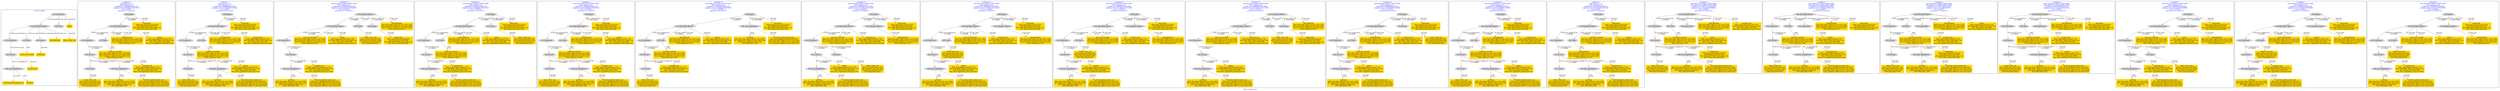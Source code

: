 digraph n0 {
fontcolor="blue"
remincross="true"
label="s08-s-17-edited.xml"
subgraph cluster_0 {
label="1-correct model"
n2[style="filled",color="white",fillcolor="lightgray",label="E12_Production1"];
n3[style="filled",color="white",fillcolor="lightgray",label="E21_Person1"];
n4[style="filled",color="white",fillcolor="lightgray",label="E82_Actor_Appellation1"];
n5[shape="plaintext",style="filled",fillcolor="gold",label="AUTHOR_URI"];
n6[style="filled",color="white",fillcolor="lightgray",label="E22_Man-Made_Object1"];
n7[style="filled",color="white",fillcolor="lightgray",label="E35_Title1"];
n8[style="filled",color="white",fillcolor="lightgray",label="E38_Image1"];
n9[shape="plaintext",style="filled",fillcolor="gold",label="DESCRIPTION"];
n10[style="filled",color="white",fillcolor="lightgray",label="E31_Document1"];
n11[style="filled",color="white",fillcolor="lightgray",label="E55_Type1"];
n12[shape="plaintext",style="filled",fillcolor="gold",label="VIDEO"];
n13[shape="plaintext",style="filled",fillcolor="gold",label="TITLE NO AUTHOR"];
n14[shape="plaintext",style="filled",fillcolor="gold",label="IMAGESRC"];
n15[shape="plaintext",style="filled",fillcolor="gold",label="VIDEO_TYPE_URI"];
n16[shape="plaintext",style="filled",fillcolor="gold",label="AUTHOR_APPELLATION_URI"];
n17[shape="plaintext",style="filled",fillcolor="gold",label="AUTHOR"];
}
subgraph cluster_1 {
label="candidate 0\nlink coherence:1.0\nnode coherence:1.0\nconfidence:0.3092967390621165\nmapping score:0.47809891302070556\ncost:13.99951\n-precision:0.71-recall:0.67"
n19[style="filled",color="white",fillcolor="lightgray",label="E12_Production1"];
n20[style="filled",color="white",fillcolor="lightgray",label="E21_Person1"];
n21[style="filled",color="white",fillcolor="lightgray",label="E74_Group1"];
n22[style="filled",color="white",fillcolor="lightgray",label="E82_Actor_Appellation1"];
n23[style="filled",color="white",fillcolor="lightgray",label="E22_Man-Made_Object1"];
n24[style="filled",color="white",fillcolor="lightgray",label="E35_Title1"];
n25[style="filled",color="white",fillcolor="lightgray",label="E38_Image1"];
n26[shape="plaintext",style="filled",fillcolor="gold",label="AUTHOR_URI\n[E40_Legal_Body,classLink,0.716]\n[E22_Man-Made_Object,classLink,0.142]\n[E21_Person,classLink,0.078]\n[E82_Actor_Appellation,classLink,0.064]"];
n27[shape="plaintext",style="filled",fillcolor="gold",label="TITLE NO AUTHOR\n[E22_Man-Made_Object,P3_has_note,0.302]\n[E73_Information_Object,P3_has_note,0.278]\n[E33_Linguistic_Object,P3_has_note,0.234]\n[E35_Title,label,0.186]"];
n28[shape="plaintext",style="filled",fillcolor="gold",label="VIDEO_TYPE_URI\n[E74_Group,classLink,0.363]\n[E57_Material,classLink,0.329]\n[E55_Type,classLink,0.305]\n[E55_Type,label,0.003]"];
n29[shape="plaintext",style="filled",fillcolor="gold",label="DESCRIPTION\n[E22_Man-Made_Object,P3_has_note,0.316]\n[E73_Information_Object,P3_has_note,0.295]\n[E33_Linguistic_Object,P3_has_note,0.261]\n[E35_Title,label,0.127]"];
n30[shape="plaintext",style="filled",fillcolor="gold",label="VIDEO\n[E40_Legal_Body,classLink,0.735]\n[E22_Man-Made_Object,classLink,0.138]\n[E21_Person,classLink,0.069]\n[E82_Actor_Appellation,classLink,0.057]"];
n31[shape="plaintext",style="filled",fillcolor="gold",label="IMAGESRC\n[E40_Legal_Body,classLink,0.63]\n[E38_Image,classLink,0.198]\n[E22_Man-Made_Object,classLink,0.112]\n[E21_Person,classLink,0.059]"];
n32[shape="plaintext",style="filled",fillcolor="gold",label="AUTHOR\n[E22_Man-Made_Object,P3_has_note,0.297]\n[E73_Information_Object,P3_has_note,0.258]\n[E82_Actor_Appellation,label,0.25]\n[E35_Title,label,0.195]"];
n33[shape="plaintext",style="filled",fillcolor="gold",label="AUTHOR_APPELLATION_URI\n[E82_Actor_Appellation,classLink,0.945]\n[E22_Man-Made_Object,P3_has_note,0.022]\n[E73_Information_Object,P3_has_note,0.019]\n[E33_Linguistic_Object,P3_has_note,0.015]"];
}
subgraph cluster_2 {
label="candidate 1\nlink coherence:1.0\nnode coherence:1.0\nconfidence:0.3086989384195104\nmapping score:0.4778996461398368\ncost:13.99951\n-precision:0.64-recall:0.6"
n35[style="filled",color="white",fillcolor="lightgray",label="E12_Production1"];
n36[style="filled",color="white",fillcolor="lightgray",label="E21_Person1"];
n37[style="filled",color="white",fillcolor="lightgray",label="E74_Group1"];
n38[style="filled",color="white",fillcolor="lightgray",label="E82_Actor_Appellation1"];
n39[style="filled",color="white",fillcolor="lightgray",label="E22_Man-Made_Object1"];
n40[style="filled",color="white",fillcolor="lightgray",label="E35_Title1"];
n41[style="filled",color="white",fillcolor="lightgray",label="E38_Image1"];
n42[shape="plaintext",style="filled",fillcolor="gold",label="VIDEO\n[E40_Legal_Body,classLink,0.735]\n[E22_Man-Made_Object,classLink,0.138]\n[E21_Person,classLink,0.069]\n[E82_Actor_Appellation,classLink,0.057]"];
n43[shape="plaintext",style="filled",fillcolor="gold",label="TITLE NO AUTHOR\n[E22_Man-Made_Object,P3_has_note,0.302]\n[E73_Information_Object,P3_has_note,0.278]\n[E33_Linguistic_Object,P3_has_note,0.234]\n[E35_Title,label,0.186]"];
n44[shape="plaintext",style="filled",fillcolor="gold",label="VIDEO_TYPE_URI\n[E74_Group,classLink,0.363]\n[E57_Material,classLink,0.329]\n[E55_Type,classLink,0.305]\n[E55_Type,label,0.003]"];
n45[shape="plaintext",style="filled",fillcolor="gold",label="DESCRIPTION\n[E22_Man-Made_Object,P3_has_note,0.316]\n[E73_Information_Object,P3_has_note,0.295]\n[E33_Linguistic_Object,P3_has_note,0.261]\n[E35_Title,label,0.127]"];
n46[shape="plaintext",style="filled",fillcolor="gold",label="AUTHOR_URI\n[E40_Legal_Body,classLink,0.716]\n[E22_Man-Made_Object,classLink,0.142]\n[E21_Person,classLink,0.078]\n[E82_Actor_Appellation,classLink,0.064]"];
n47[shape="plaintext",style="filled",fillcolor="gold",label="IMAGESRC\n[E40_Legal_Body,classLink,0.63]\n[E38_Image,classLink,0.198]\n[E22_Man-Made_Object,classLink,0.112]\n[E21_Person,classLink,0.059]"];
n48[shape="plaintext",style="filled",fillcolor="gold",label="AUTHOR\n[E22_Man-Made_Object,P3_has_note,0.297]\n[E73_Information_Object,P3_has_note,0.258]\n[E82_Actor_Appellation,label,0.25]\n[E35_Title,label,0.195]"];
n49[shape="plaintext",style="filled",fillcolor="gold",label="AUTHOR_APPELLATION_URI\n[E82_Actor_Appellation,classLink,0.945]\n[E22_Man-Made_Object,P3_has_note,0.022]\n[E73_Information_Object,P3_has_note,0.019]\n[E33_Linguistic_Object,P3_has_note,0.015]"];
}
subgraph cluster_3 {
label="candidate 10\nlink coherence:0.9285714285714286\nnode coherence:1.0\nconfidence:0.3095843385257948\nmapping score:0.4781947795085983\ncost:113.009702\n-precision:0.57-recall:0.53"
n51[style="filled",color="white",fillcolor="lightgray",label="E12_Production1"];
n52[style="filled",color="white",fillcolor="lightgray",label="E21_Person1"];
n53[style="filled",color="white",fillcolor="lightgray",label="E82_Actor_Appellation1"];
n54[style="filled",color="white",fillcolor="lightgray",label="E22_Man-Made_Object1"];
n55[style="filled",color="white",fillcolor="lightgray",label="E33_Linguistic_Object2"];
n56[style="filled",color="white",fillcolor="lightgray",label="E55_Type4"];
n57[style="filled",color="white",fillcolor="lightgray",label="E38_Image1"];
n58[shape="plaintext",style="filled",fillcolor="gold",label="AUTHOR_URI\n[E40_Legal_Body,classLink,0.716]\n[E22_Man-Made_Object,classLink,0.142]\n[E21_Person,classLink,0.078]\n[E82_Actor_Appellation,classLink,0.064]"];
n59[shape="plaintext",style="filled",fillcolor="gold",label="VIDEO_TYPE_URI\n[E74_Group,classLink,0.363]\n[E57_Material,classLink,0.329]\n[E55_Type,classLink,0.305]\n[E55_Type,label,0.003]"];
n60[shape="plaintext",style="filled",fillcolor="gold",label="DESCRIPTION\n[E22_Man-Made_Object,P3_has_note,0.316]\n[E73_Information_Object,P3_has_note,0.295]\n[E33_Linguistic_Object,P3_has_note,0.261]\n[E35_Title,label,0.127]"];
n61[shape="plaintext",style="filled",fillcolor="gold",label="TITLE NO AUTHOR\n[E22_Man-Made_Object,P3_has_note,0.302]\n[E73_Information_Object,P3_has_note,0.278]\n[E33_Linguistic_Object,P3_has_note,0.234]\n[E35_Title,label,0.186]"];
n62[shape="plaintext",style="filled",fillcolor="gold",label="VIDEO\n[E40_Legal_Body,classLink,0.735]\n[E22_Man-Made_Object,classLink,0.138]\n[E21_Person,classLink,0.069]\n[E82_Actor_Appellation,classLink,0.057]"];
n63[shape="plaintext",style="filled",fillcolor="gold",label="IMAGESRC\n[E40_Legal_Body,classLink,0.63]\n[E38_Image,classLink,0.198]\n[E22_Man-Made_Object,classLink,0.112]\n[E21_Person,classLink,0.059]"];
n64[shape="plaintext",style="filled",fillcolor="gold",label="AUTHOR\n[E22_Man-Made_Object,P3_has_note,0.297]\n[E73_Information_Object,P3_has_note,0.258]\n[E82_Actor_Appellation,label,0.25]\n[E35_Title,label,0.195]"];
n65[shape="plaintext",style="filled",fillcolor="gold",label="AUTHOR_APPELLATION_URI\n[E82_Actor_Appellation,classLink,0.945]\n[E22_Man-Made_Object,P3_has_note,0.022]\n[E73_Information_Object,P3_has_note,0.019]\n[E33_Linguistic_Object,P3_has_note,0.015]"];
}
subgraph cluster_4 {
label="candidate 11\nlink coherence:0.9285714285714286\nnode coherence:1.0\nconfidence:0.3092967390621165\nmapping score:0.47809891302070556\ncost:113.009572\n-precision:0.71-recall:0.67"
n67[style="filled",color="white",fillcolor="lightgray",label="E12_Production1"];
n68[style="filled",color="white",fillcolor="lightgray",label="E21_Person1"];
n69[style="filled",color="white",fillcolor="lightgray",label="E82_Actor_Appellation1"];
n70[style="filled",color="white",fillcolor="lightgray",label="E22_Man-Made_Object1"];
n71[style="filled",color="white",fillcolor="lightgray",label="E35_Title1"];
n72[style="filled",color="white",fillcolor="lightgray",label="E38_Image1"];
n73[style="filled",color="white",fillcolor="lightgray",label="E74_Group1"];
n74[shape="plaintext",style="filled",fillcolor="gold",label="AUTHOR_URI\n[E40_Legal_Body,classLink,0.716]\n[E22_Man-Made_Object,classLink,0.142]\n[E21_Person,classLink,0.078]\n[E82_Actor_Appellation,classLink,0.064]"];
n75[shape="plaintext",style="filled",fillcolor="gold",label="TITLE NO AUTHOR\n[E22_Man-Made_Object,P3_has_note,0.302]\n[E73_Information_Object,P3_has_note,0.278]\n[E33_Linguistic_Object,P3_has_note,0.234]\n[E35_Title,label,0.186]"];
n76[shape="plaintext",style="filled",fillcolor="gold",label="VIDEO_TYPE_URI\n[E74_Group,classLink,0.363]\n[E57_Material,classLink,0.329]\n[E55_Type,classLink,0.305]\n[E55_Type,label,0.003]"];
n77[shape="plaintext",style="filled",fillcolor="gold",label="DESCRIPTION\n[E22_Man-Made_Object,P3_has_note,0.316]\n[E73_Information_Object,P3_has_note,0.295]\n[E33_Linguistic_Object,P3_has_note,0.261]\n[E35_Title,label,0.127]"];
n78[shape="plaintext",style="filled",fillcolor="gold",label="VIDEO\n[E40_Legal_Body,classLink,0.735]\n[E22_Man-Made_Object,classLink,0.138]\n[E21_Person,classLink,0.069]\n[E82_Actor_Appellation,classLink,0.057]"];
n79[shape="plaintext",style="filled",fillcolor="gold",label="IMAGESRC\n[E40_Legal_Body,classLink,0.63]\n[E38_Image,classLink,0.198]\n[E22_Man-Made_Object,classLink,0.112]\n[E21_Person,classLink,0.059]"];
n80[shape="plaintext",style="filled",fillcolor="gold",label="AUTHOR\n[E22_Man-Made_Object,P3_has_note,0.297]\n[E73_Information_Object,P3_has_note,0.258]\n[E82_Actor_Appellation,label,0.25]\n[E35_Title,label,0.195]"];
n81[shape="plaintext",style="filled",fillcolor="gold",label="AUTHOR_APPELLATION_URI\n[E82_Actor_Appellation,classLink,0.945]\n[E22_Man-Made_Object,P3_has_note,0.022]\n[E73_Information_Object,P3_has_note,0.019]\n[E33_Linguistic_Object,P3_has_note,0.015]"];
}
subgraph cluster_5 {
label="candidate 12\nlink coherence:0.9285714285714286\nnode coherence:1.0\nconfidence:0.3092967390621165\nmapping score:0.47809891302070556\ncost:113.009582\n-precision:0.71-recall:0.67"
n83[style="filled",color="white",fillcolor="lightgray",label="E12_Production1"];
n84[style="filled",color="white",fillcolor="lightgray",label="E21_Person1"];
n85[style="filled",color="white",fillcolor="lightgray",label="E74_Group1"];
n86[style="filled",color="white",fillcolor="lightgray",label="E82_Actor_Appellation1"];
n87[style="filled",color="white",fillcolor="lightgray",label="E22_Man-Made_Object1"];
n88[style="filled",color="white",fillcolor="lightgray",label="E35_Title1"];
n89[style="filled",color="white",fillcolor="lightgray",label="E38_Image1"];
n90[shape="plaintext",style="filled",fillcolor="gold",label="AUTHOR_URI\n[E40_Legal_Body,classLink,0.716]\n[E22_Man-Made_Object,classLink,0.142]\n[E21_Person,classLink,0.078]\n[E82_Actor_Appellation,classLink,0.064]"];
n91[shape="plaintext",style="filled",fillcolor="gold",label="TITLE NO AUTHOR\n[E22_Man-Made_Object,P3_has_note,0.302]\n[E73_Information_Object,P3_has_note,0.278]\n[E33_Linguistic_Object,P3_has_note,0.234]\n[E35_Title,label,0.186]"];
n92[shape="plaintext",style="filled",fillcolor="gold",label="VIDEO_TYPE_URI\n[E74_Group,classLink,0.363]\n[E57_Material,classLink,0.329]\n[E55_Type,classLink,0.305]\n[E55_Type,label,0.003]"];
n93[shape="plaintext",style="filled",fillcolor="gold",label="DESCRIPTION\n[E22_Man-Made_Object,P3_has_note,0.316]\n[E73_Information_Object,P3_has_note,0.295]\n[E33_Linguistic_Object,P3_has_note,0.261]\n[E35_Title,label,0.127]"];
n94[shape="plaintext",style="filled",fillcolor="gold",label="VIDEO\n[E40_Legal_Body,classLink,0.735]\n[E22_Man-Made_Object,classLink,0.138]\n[E21_Person,classLink,0.069]\n[E82_Actor_Appellation,classLink,0.057]"];
n95[shape="plaintext",style="filled",fillcolor="gold",label="IMAGESRC\n[E40_Legal_Body,classLink,0.63]\n[E38_Image,classLink,0.198]\n[E22_Man-Made_Object,classLink,0.112]\n[E21_Person,classLink,0.059]"];
n96[shape="plaintext",style="filled",fillcolor="gold",label="AUTHOR\n[E22_Man-Made_Object,P3_has_note,0.297]\n[E73_Information_Object,P3_has_note,0.258]\n[E82_Actor_Appellation,label,0.25]\n[E35_Title,label,0.195]"];
n97[shape="plaintext",style="filled",fillcolor="gold",label="AUTHOR_APPELLATION_URI\n[E82_Actor_Appellation,classLink,0.945]\n[E22_Man-Made_Object,P3_has_note,0.022]\n[E73_Information_Object,P3_has_note,0.019]\n[E33_Linguistic_Object,P3_has_note,0.015]"];
}
subgraph cluster_6 {
label="candidate 13\nlink coherence:0.9285714285714286\nnode coherence:1.0\nconfidence:0.3092967390621165\nmapping score:0.47809891302070556\ncost:113.009602\n-precision:0.64-recall:0.6"
n99[style="filled",color="white",fillcolor="lightgray",label="E12_Production1"];
n100[style="filled",color="white",fillcolor="lightgray",label="E21_Person1"];
n101[style="filled",color="white",fillcolor="lightgray",label="E74_Group1"];
n102[style="filled",color="white",fillcolor="lightgray",label="E22_Man-Made_Object1"];
n103[style="filled",color="white",fillcolor="lightgray",label="E35_Title1"];
n104[style="filled",color="white",fillcolor="lightgray",label="E38_Image1"];
n105[style="filled",color="white",fillcolor="lightgray",label="E82_Actor_Appellation1"];
n106[shape="plaintext",style="filled",fillcolor="gold",label="AUTHOR_URI\n[E40_Legal_Body,classLink,0.716]\n[E22_Man-Made_Object,classLink,0.142]\n[E21_Person,classLink,0.078]\n[E82_Actor_Appellation,classLink,0.064]"];
n107[shape="plaintext",style="filled",fillcolor="gold",label="TITLE NO AUTHOR\n[E22_Man-Made_Object,P3_has_note,0.302]\n[E73_Information_Object,P3_has_note,0.278]\n[E33_Linguistic_Object,P3_has_note,0.234]\n[E35_Title,label,0.186]"];
n108[shape="plaintext",style="filled",fillcolor="gold",label="VIDEO_TYPE_URI\n[E74_Group,classLink,0.363]\n[E57_Material,classLink,0.329]\n[E55_Type,classLink,0.305]\n[E55_Type,label,0.003]"];
n109[shape="plaintext",style="filled",fillcolor="gold",label="DESCRIPTION\n[E22_Man-Made_Object,P3_has_note,0.316]\n[E73_Information_Object,P3_has_note,0.295]\n[E33_Linguistic_Object,P3_has_note,0.261]\n[E35_Title,label,0.127]"];
n110[shape="plaintext",style="filled",fillcolor="gold",label="VIDEO\n[E40_Legal_Body,classLink,0.735]\n[E22_Man-Made_Object,classLink,0.138]\n[E21_Person,classLink,0.069]\n[E82_Actor_Appellation,classLink,0.057]"];
n111[shape="plaintext",style="filled",fillcolor="gold",label="IMAGESRC\n[E40_Legal_Body,classLink,0.63]\n[E38_Image,classLink,0.198]\n[E22_Man-Made_Object,classLink,0.112]\n[E21_Person,classLink,0.059]"];
n112[shape="plaintext",style="filled",fillcolor="gold",label="AUTHOR\n[E22_Man-Made_Object,P3_has_note,0.297]\n[E73_Information_Object,P3_has_note,0.258]\n[E82_Actor_Appellation,label,0.25]\n[E35_Title,label,0.195]"];
n113[shape="plaintext",style="filled",fillcolor="gold",label="AUTHOR_APPELLATION_URI\n[E82_Actor_Appellation,classLink,0.945]\n[E22_Man-Made_Object,P3_has_note,0.022]\n[E73_Information_Object,P3_has_note,0.019]\n[E33_Linguistic_Object,P3_has_note,0.015]"];
}
subgraph cluster_7 {
label="candidate 14\nlink coherence:0.9285714285714286\nnode coherence:1.0\nconfidence:0.30898653788318864\nmapping score:0.47799551262772955\ncost:113.009582\n-precision:0.5-recall:0.47"
n115[style="filled",color="white",fillcolor="lightgray",label="E12_Production1"];
n116[style="filled",color="white",fillcolor="lightgray",label="E21_Person1"];
n117[style="filled",color="white",fillcolor="lightgray",label="E55_Type1"];
n118[style="filled",color="white",fillcolor="lightgray",label="E82_Actor_Appellation1"];
n119[style="filled",color="white",fillcolor="lightgray",label="E22_Man-Made_Object1"];
n120[style="filled",color="white",fillcolor="lightgray",label="E38_Image1"];
n121[style="filled",color="white",fillcolor="lightgray",label="E33_Linguistic_Object2"];
n122[shape="plaintext",style="filled",fillcolor="gold",label="VIDEO\n[E40_Legal_Body,classLink,0.735]\n[E22_Man-Made_Object,classLink,0.138]\n[E21_Person,classLink,0.069]\n[E82_Actor_Appellation,classLink,0.057]"];
n123[shape="plaintext",style="filled",fillcolor="gold",label="VIDEO_TYPE_URI\n[E74_Group,classLink,0.363]\n[E57_Material,classLink,0.329]\n[E55_Type,classLink,0.305]\n[E55_Type,label,0.003]"];
n124[shape="plaintext",style="filled",fillcolor="gold",label="DESCRIPTION\n[E22_Man-Made_Object,P3_has_note,0.316]\n[E73_Information_Object,P3_has_note,0.295]\n[E33_Linguistic_Object,P3_has_note,0.261]\n[E35_Title,label,0.127]"];
n125[shape="plaintext",style="filled",fillcolor="gold",label="TITLE NO AUTHOR\n[E22_Man-Made_Object,P3_has_note,0.302]\n[E73_Information_Object,P3_has_note,0.278]\n[E33_Linguistic_Object,P3_has_note,0.234]\n[E35_Title,label,0.186]"];
n126[shape="plaintext",style="filled",fillcolor="gold",label="AUTHOR_URI\n[E40_Legal_Body,classLink,0.716]\n[E22_Man-Made_Object,classLink,0.142]\n[E21_Person,classLink,0.078]\n[E82_Actor_Appellation,classLink,0.064]"];
n127[shape="plaintext",style="filled",fillcolor="gold",label="IMAGESRC\n[E40_Legal_Body,classLink,0.63]\n[E38_Image,classLink,0.198]\n[E22_Man-Made_Object,classLink,0.112]\n[E21_Person,classLink,0.059]"];
n128[shape="plaintext",style="filled",fillcolor="gold",label="AUTHOR\n[E22_Man-Made_Object,P3_has_note,0.297]\n[E73_Information_Object,P3_has_note,0.258]\n[E82_Actor_Appellation,label,0.25]\n[E35_Title,label,0.195]"];
n129[shape="plaintext",style="filled",fillcolor="gold",label="AUTHOR_APPELLATION_URI\n[E82_Actor_Appellation,classLink,0.945]\n[E22_Man-Made_Object,P3_has_note,0.022]\n[E73_Information_Object,P3_has_note,0.019]\n[E33_Linguistic_Object,P3_has_note,0.015]"];
}
subgraph cluster_8 {
label="candidate 15\nlink coherence:0.9285714285714286\nnode coherence:1.0\nconfidence:0.30898653788318864\nmapping score:0.47799551262772955\ncost:113.009622\n-precision:0.5-recall:0.47"
n131[style="filled",color="white",fillcolor="lightgray",label="E12_Production1"];
n132[style="filled",color="white",fillcolor="lightgray",label="E21_Person1"];
n133[style="filled",color="white",fillcolor="lightgray",label="E82_Actor_Appellation1"];
n134[style="filled",color="white",fillcolor="lightgray",label="E22_Man-Made_Object1"];
n135[style="filled",color="white",fillcolor="lightgray",label="E55_Type2"];
n136[style="filled",color="white",fillcolor="lightgray",label="E38_Image1"];
n137[style="filled",color="white",fillcolor="lightgray",label="E33_Linguistic_Object2"];
n138[shape="plaintext",style="filled",fillcolor="gold",label="VIDEO\n[E40_Legal_Body,classLink,0.735]\n[E22_Man-Made_Object,classLink,0.138]\n[E21_Person,classLink,0.069]\n[E82_Actor_Appellation,classLink,0.057]"];
n139[shape="plaintext",style="filled",fillcolor="gold",label="VIDEO_TYPE_URI\n[E74_Group,classLink,0.363]\n[E57_Material,classLink,0.329]\n[E55_Type,classLink,0.305]\n[E55_Type,label,0.003]"];
n140[shape="plaintext",style="filled",fillcolor="gold",label="DESCRIPTION\n[E22_Man-Made_Object,P3_has_note,0.316]\n[E73_Information_Object,P3_has_note,0.295]\n[E33_Linguistic_Object,P3_has_note,0.261]\n[E35_Title,label,0.127]"];
n141[shape="plaintext",style="filled",fillcolor="gold",label="TITLE NO AUTHOR\n[E22_Man-Made_Object,P3_has_note,0.302]\n[E73_Information_Object,P3_has_note,0.278]\n[E33_Linguistic_Object,P3_has_note,0.234]\n[E35_Title,label,0.186]"];
n142[shape="plaintext",style="filled",fillcolor="gold",label="AUTHOR_URI\n[E40_Legal_Body,classLink,0.716]\n[E22_Man-Made_Object,classLink,0.142]\n[E21_Person,classLink,0.078]\n[E82_Actor_Appellation,classLink,0.064]"];
n143[shape="plaintext",style="filled",fillcolor="gold",label="IMAGESRC\n[E40_Legal_Body,classLink,0.63]\n[E38_Image,classLink,0.198]\n[E22_Man-Made_Object,classLink,0.112]\n[E21_Person,classLink,0.059]"];
n144[shape="plaintext",style="filled",fillcolor="gold",label="AUTHOR\n[E22_Man-Made_Object,P3_has_note,0.297]\n[E73_Information_Object,P3_has_note,0.258]\n[E82_Actor_Appellation,label,0.25]\n[E35_Title,label,0.195]"];
n145[shape="plaintext",style="filled",fillcolor="gold",label="AUTHOR_APPELLATION_URI\n[E82_Actor_Appellation,classLink,0.945]\n[E22_Man-Made_Object,P3_has_note,0.022]\n[E73_Information_Object,P3_has_note,0.019]\n[E33_Linguistic_Object,P3_has_note,0.015]"];
}
subgraph cluster_9 {
label="candidate 16\nlink coherence:0.9285714285714286\nnode coherence:1.0\nconfidence:0.30898653788318864\nmapping score:0.47799551262772955\ncost:113.009652\n-precision:0.5-recall:0.47"
n147[style="filled",color="white",fillcolor="lightgray",label="E12_Production1"];
n148[style="filled",color="white",fillcolor="lightgray",label="E21_Person1"];
n149[style="filled",color="white",fillcolor="lightgray",label="E82_Actor_Appellation1"];
n150[style="filled",color="white",fillcolor="lightgray",label="E22_Man-Made_Object1"];
n151[style="filled",color="white",fillcolor="lightgray",label="E55_Type3"];
n152[style="filled",color="white",fillcolor="lightgray",label="E38_Image1"];
n153[style="filled",color="white",fillcolor="lightgray",label="E33_Linguistic_Object2"];
n154[shape="plaintext",style="filled",fillcolor="gold",label="VIDEO\n[E40_Legal_Body,classLink,0.735]\n[E22_Man-Made_Object,classLink,0.138]\n[E21_Person,classLink,0.069]\n[E82_Actor_Appellation,classLink,0.057]"];
n155[shape="plaintext",style="filled",fillcolor="gold",label="VIDEO_TYPE_URI\n[E74_Group,classLink,0.363]\n[E57_Material,classLink,0.329]\n[E55_Type,classLink,0.305]\n[E55_Type,label,0.003]"];
n156[shape="plaintext",style="filled",fillcolor="gold",label="DESCRIPTION\n[E22_Man-Made_Object,P3_has_note,0.316]\n[E73_Information_Object,P3_has_note,0.295]\n[E33_Linguistic_Object,P3_has_note,0.261]\n[E35_Title,label,0.127]"];
n157[shape="plaintext",style="filled",fillcolor="gold",label="TITLE NO AUTHOR\n[E22_Man-Made_Object,P3_has_note,0.302]\n[E73_Information_Object,P3_has_note,0.278]\n[E33_Linguistic_Object,P3_has_note,0.234]\n[E35_Title,label,0.186]"];
n158[shape="plaintext",style="filled",fillcolor="gold",label="AUTHOR_URI\n[E40_Legal_Body,classLink,0.716]\n[E22_Man-Made_Object,classLink,0.142]\n[E21_Person,classLink,0.078]\n[E82_Actor_Appellation,classLink,0.064]"];
n159[shape="plaintext",style="filled",fillcolor="gold",label="IMAGESRC\n[E40_Legal_Body,classLink,0.63]\n[E38_Image,classLink,0.198]\n[E22_Man-Made_Object,classLink,0.112]\n[E21_Person,classLink,0.059]"];
n160[shape="plaintext",style="filled",fillcolor="gold",label="AUTHOR\n[E22_Man-Made_Object,P3_has_note,0.297]\n[E73_Information_Object,P3_has_note,0.258]\n[E82_Actor_Appellation,label,0.25]\n[E35_Title,label,0.195]"];
n161[shape="plaintext",style="filled",fillcolor="gold",label="AUTHOR_APPELLATION_URI\n[E82_Actor_Appellation,classLink,0.945]\n[E22_Man-Made_Object,P3_has_note,0.022]\n[E73_Information_Object,P3_has_note,0.019]\n[E33_Linguistic_Object,P3_has_note,0.015]"];
}
subgraph cluster_10 {
label="candidate 17\nlink coherence:0.9285714285714286\nnode coherence:1.0\nconfidence:0.30898653788318864\nmapping score:0.47799551262772955\ncost:113.009702\n-precision:0.5-recall:0.47"
n163[style="filled",color="white",fillcolor="lightgray",label="E12_Production1"];
n164[style="filled",color="white",fillcolor="lightgray",label="E21_Person1"];
n165[style="filled",color="white",fillcolor="lightgray",label="E82_Actor_Appellation1"];
n166[style="filled",color="white",fillcolor="lightgray",label="E22_Man-Made_Object1"];
n167[style="filled",color="white",fillcolor="lightgray",label="E33_Linguistic_Object2"];
n168[style="filled",color="white",fillcolor="lightgray",label="E55_Type4"];
n169[style="filled",color="white",fillcolor="lightgray",label="E38_Image1"];
n170[shape="plaintext",style="filled",fillcolor="gold",label="VIDEO\n[E40_Legal_Body,classLink,0.735]\n[E22_Man-Made_Object,classLink,0.138]\n[E21_Person,classLink,0.069]\n[E82_Actor_Appellation,classLink,0.057]"];
n171[shape="plaintext",style="filled",fillcolor="gold",label="VIDEO_TYPE_URI\n[E74_Group,classLink,0.363]\n[E57_Material,classLink,0.329]\n[E55_Type,classLink,0.305]\n[E55_Type,label,0.003]"];
n172[shape="plaintext",style="filled",fillcolor="gold",label="DESCRIPTION\n[E22_Man-Made_Object,P3_has_note,0.316]\n[E73_Information_Object,P3_has_note,0.295]\n[E33_Linguistic_Object,P3_has_note,0.261]\n[E35_Title,label,0.127]"];
n173[shape="plaintext",style="filled",fillcolor="gold",label="TITLE NO AUTHOR\n[E22_Man-Made_Object,P3_has_note,0.302]\n[E73_Information_Object,P3_has_note,0.278]\n[E33_Linguistic_Object,P3_has_note,0.234]\n[E35_Title,label,0.186]"];
n174[shape="plaintext",style="filled",fillcolor="gold",label="AUTHOR_URI\n[E40_Legal_Body,classLink,0.716]\n[E22_Man-Made_Object,classLink,0.142]\n[E21_Person,classLink,0.078]\n[E82_Actor_Appellation,classLink,0.064]"];
n175[shape="plaintext",style="filled",fillcolor="gold",label="IMAGESRC\n[E40_Legal_Body,classLink,0.63]\n[E38_Image,classLink,0.198]\n[E22_Man-Made_Object,classLink,0.112]\n[E21_Person,classLink,0.059]"];
n176[shape="plaintext",style="filled",fillcolor="gold",label="AUTHOR\n[E22_Man-Made_Object,P3_has_note,0.297]\n[E73_Information_Object,P3_has_note,0.258]\n[E82_Actor_Appellation,label,0.25]\n[E35_Title,label,0.195]"];
n177[shape="plaintext",style="filled",fillcolor="gold",label="AUTHOR_APPELLATION_URI\n[E82_Actor_Appellation,classLink,0.945]\n[E22_Man-Made_Object,P3_has_note,0.022]\n[E73_Information_Object,P3_has_note,0.019]\n[E33_Linguistic_Object,P3_has_note,0.015]"];
}
subgraph cluster_11 {
label="candidate 18\nlink coherence:0.9285714285714286\nnode coherence:1.0\nconfidence:0.3086989384195104\nmapping score:0.4778996461398368\ncost:113.009572\n-precision:0.64-recall:0.6"
n179[style="filled",color="white",fillcolor="lightgray",label="E12_Production1"];
n180[style="filled",color="white",fillcolor="lightgray",label="E21_Person1"];
n181[style="filled",color="white",fillcolor="lightgray",label="E82_Actor_Appellation1"];
n182[style="filled",color="white",fillcolor="lightgray",label="E22_Man-Made_Object1"];
n183[style="filled",color="white",fillcolor="lightgray",label="E35_Title1"];
n184[style="filled",color="white",fillcolor="lightgray",label="E38_Image1"];
n185[style="filled",color="white",fillcolor="lightgray",label="E74_Group1"];
n186[shape="plaintext",style="filled",fillcolor="gold",label="VIDEO\n[E40_Legal_Body,classLink,0.735]\n[E22_Man-Made_Object,classLink,0.138]\n[E21_Person,classLink,0.069]\n[E82_Actor_Appellation,classLink,0.057]"];
n187[shape="plaintext",style="filled",fillcolor="gold",label="TITLE NO AUTHOR\n[E22_Man-Made_Object,P3_has_note,0.302]\n[E73_Information_Object,P3_has_note,0.278]\n[E33_Linguistic_Object,P3_has_note,0.234]\n[E35_Title,label,0.186]"];
n188[shape="plaintext",style="filled",fillcolor="gold",label="VIDEO_TYPE_URI\n[E74_Group,classLink,0.363]\n[E57_Material,classLink,0.329]\n[E55_Type,classLink,0.305]\n[E55_Type,label,0.003]"];
n189[shape="plaintext",style="filled",fillcolor="gold",label="DESCRIPTION\n[E22_Man-Made_Object,P3_has_note,0.316]\n[E73_Information_Object,P3_has_note,0.295]\n[E33_Linguistic_Object,P3_has_note,0.261]\n[E35_Title,label,0.127]"];
n190[shape="plaintext",style="filled",fillcolor="gold",label="AUTHOR_URI\n[E40_Legal_Body,classLink,0.716]\n[E22_Man-Made_Object,classLink,0.142]\n[E21_Person,classLink,0.078]\n[E82_Actor_Appellation,classLink,0.064]"];
n191[shape="plaintext",style="filled",fillcolor="gold",label="IMAGESRC\n[E40_Legal_Body,classLink,0.63]\n[E38_Image,classLink,0.198]\n[E22_Man-Made_Object,classLink,0.112]\n[E21_Person,classLink,0.059]"];
n192[shape="plaintext",style="filled",fillcolor="gold",label="AUTHOR\n[E22_Man-Made_Object,P3_has_note,0.297]\n[E73_Information_Object,P3_has_note,0.258]\n[E82_Actor_Appellation,label,0.25]\n[E35_Title,label,0.195]"];
n193[shape="plaintext",style="filled",fillcolor="gold",label="AUTHOR_APPELLATION_URI\n[E82_Actor_Appellation,classLink,0.945]\n[E22_Man-Made_Object,P3_has_note,0.022]\n[E73_Information_Object,P3_has_note,0.019]\n[E33_Linguistic_Object,P3_has_note,0.015]"];
}
subgraph cluster_12 {
label="candidate 19\nlink coherence:0.9285714285714286\nnode coherence:1.0\nconfidence:0.3086989384195104\nmapping score:0.4778996461398368\ncost:113.009582\n-precision:0.64-recall:0.6"
n195[style="filled",color="white",fillcolor="lightgray",label="E12_Production1"];
n196[style="filled",color="white",fillcolor="lightgray",label="E21_Person1"];
n197[style="filled",color="white",fillcolor="lightgray",label="E74_Group1"];
n198[style="filled",color="white",fillcolor="lightgray",label="E82_Actor_Appellation1"];
n199[style="filled",color="white",fillcolor="lightgray",label="E22_Man-Made_Object1"];
n200[style="filled",color="white",fillcolor="lightgray",label="E35_Title1"];
n201[style="filled",color="white",fillcolor="lightgray",label="E38_Image1"];
n202[shape="plaintext",style="filled",fillcolor="gold",label="VIDEO\n[E40_Legal_Body,classLink,0.735]\n[E22_Man-Made_Object,classLink,0.138]\n[E21_Person,classLink,0.069]\n[E82_Actor_Appellation,classLink,0.057]"];
n203[shape="plaintext",style="filled",fillcolor="gold",label="TITLE NO AUTHOR\n[E22_Man-Made_Object,P3_has_note,0.302]\n[E73_Information_Object,P3_has_note,0.278]\n[E33_Linguistic_Object,P3_has_note,0.234]\n[E35_Title,label,0.186]"];
n204[shape="plaintext",style="filled",fillcolor="gold",label="VIDEO_TYPE_URI\n[E74_Group,classLink,0.363]\n[E57_Material,classLink,0.329]\n[E55_Type,classLink,0.305]\n[E55_Type,label,0.003]"];
n205[shape="plaintext",style="filled",fillcolor="gold",label="DESCRIPTION\n[E22_Man-Made_Object,P3_has_note,0.316]\n[E73_Information_Object,P3_has_note,0.295]\n[E33_Linguistic_Object,P3_has_note,0.261]\n[E35_Title,label,0.127]"];
n206[shape="plaintext",style="filled",fillcolor="gold",label="AUTHOR_URI\n[E40_Legal_Body,classLink,0.716]\n[E22_Man-Made_Object,classLink,0.142]\n[E21_Person,classLink,0.078]\n[E82_Actor_Appellation,classLink,0.064]"];
n207[shape="plaintext",style="filled",fillcolor="gold",label="IMAGESRC\n[E40_Legal_Body,classLink,0.63]\n[E38_Image,classLink,0.198]\n[E22_Man-Made_Object,classLink,0.112]\n[E21_Person,classLink,0.059]"];
n208[shape="plaintext",style="filled",fillcolor="gold",label="AUTHOR\n[E22_Man-Made_Object,P3_has_note,0.297]\n[E73_Information_Object,P3_has_note,0.258]\n[E82_Actor_Appellation,label,0.25]\n[E35_Title,label,0.195]"];
n209[shape="plaintext",style="filled",fillcolor="gold",label="AUTHOR_APPELLATION_URI\n[E82_Actor_Appellation,classLink,0.945]\n[E22_Man-Made_Object,P3_has_note,0.022]\n[E73_Information_Object,P3_has_note,0.019]\n[E33_Linguistic_Object,P3_has_note,0.015]"];
}
subgraph cluster_13 {
label="candidate 2\nlink coherence:1.0\nnode coherence:1.0\nconfidence:0.30010464559546474\nmapping score:0.4750348818651549\ncost:13.99951\n-precision:0.57-recall:0.53"
n211[style="filled",color="white",fillcolor="lightgray",label="E12_Production1"];
n212[style="filled",color="white",fillcolor="lightgray",label="E21_Person1"];
n213[style="filled",color="white",fillcolor="lightgray",label="E74_Group1"];
n214[style="filled",color="white",fillcolor="lightgray",label="E82_Actor_Appellation1"];
n215[style="filled",color="white",fillcolor="lightgray",label="E22_Man-Made_Object1"];
n216[style="filled",color="white",fillcolor="lightgray",label="E35_Title1"];
n217[style="filled",color="white",fillcolor="lightgray",label="E38_Image1"];
n218[shape="plaintext",style="filled",fillcolor="gold",label="AUTHOR_URI\n[E40_Legal_Body,classLink,0.716]\n[E22_Man-Made_Object,classLink,0.142]\n[E21_Person,classLink,0.078]\n[E82_Actor_Appellation,classLink,0.064]"];
n219[shape="plaintext",style="filled",fillcolor="gold",label="DESCRIPTION\n[E22_Man-Made_Object,P3_has_note,0.316]\n[E73_Information_Object,P3_has_note,0.295]\n[E33_Linguistic_Object,P3_has_note,0.261]\n[E35_Title,label,0.127]"];
n220[shape="plaintext",style="filled",fillcolor="gold",label="VIDEO_TYPE_URI\n[E74_Group,classLink,0.363]\n[E57_Material,classLink,0.329]\n[E55_Type,classLink,0.305]\n[E55_Type,label,0.003]"];
n221[shape="plaintext",style="filled",fillcolor="gold",label="TITLE NO AUTHOR\n[E22_Man-Made_Object,P3_has_note,0.302]\n[E73_Information_Object,P3_has_note,0.278]\n[E33_Linguistic_Object,P3_has_note,0.234]\n[E35_Title,label,0.186]"];
n222[shape="plaintext",style="filled",fillcolor="gold",label="VIDEO\n[E40_Legal_Body,classLink,0.735]\n[E22_Man-Made_Object,classLink,0.138]\n[E21_Person,classLink,0.069]\n[E82_Actor_Appellation,classLink,0.057]"];
n223[shape="plaintext",style="filled",fillcolor="gold",label="IMAGESRC\n[E40_Legal_Body,classLink,0.63]\n[E38_Image,classLink,0.198]\n[E22_Man-Made_Object,classLink,0.112]\n[E21_Person,classLink,0.059]"];
n224[shape="plaintext",style="filled",fillcolor="gold",label="AUTHOR\n[E22_Man-Made_Object,P3_has_note,0.297]\n[E73_Information_Object,P3_has_note,0.258]\n[E82_Actor_Appellation,label,0.25]\n[E35_Title,label,0.195]"];
n225[shape="plaintext",style="filled",fillcolor="gold",label="AUTHOR_APPELLATION_URI\n[E82_Actor_Appellation,classLink,0.945]\n[E22_Man-Made_Object,P3_has_note,0.022]\n[E73_Information_Object,P3_has_note,0.019]\n[E33_Linguistic_Object,P3_has_note,0.015]"];
}
subgraph cluster_14 {
label="candidate 3\nlink coherence:0.9285714285714286\nnode coherence:0.9285714285714286\nconfidence:0.37467774122408326\nmapping score:0.476083056598504\ncost:13.99957\n-precision:0.57-recall:0.53"
n227[style="filled",color="white",fillcolor="lightgray",label="E12_Production1"];
n228[style="filled",color="white",fillcolor="lightgray",label="E21_Person1"];
n229[style="filled",color="white",fillcolor="lightgray",label="E74_Group1"];
n230[style="filled",color="white",fillcolor="lightgray",label="E82_Actor_Appellation1"];
n231[style="filled",color="white",fillcolor="lightgray",label="E22_Man-Made_Object1"];
n232[style="filled",color="white",fillcolor="lightgray",label="E35_Title1"];
n233[style="filled",color="white",fillcolor="lightgray",label="E40_Legal_Body1"];
n234[shape="plaintext",style="filled",fillcolor="gold",label="VIDEO\n[E40_Legal_Body,classLink,0.735]\n[E22_Man-Made_Object,classLink,0.138]\n[E21_Person,classLink,0.069]\n[E82_Actor_Appellation,classLink,0.057]"];
n235[shape="plaintext",style="filled",fillcolor="gold",label="IMAGESRC\n[E40_Legal_Body,classLink,0.63]\n[E38_Image,classLink,0.198]\n[E22_Man-Made_Object,classLink,0.112]\n[E21_Person,classLink,0.059]"];
n236[shape="plaintext",style="filled",fillcolor="gold",label="TITLE NO AUTHOR\n[E22_Man-Made_Object,P3_has_note,0.302]\n[E73_Information_Object,P3_has_note,0.278]\n[E33_Linguistic_Object,P3_has_note,0.234]\n[E35_Title,label,0.186]"];
n237[shape="plaintext",style="filled",fillcolor="gold",label="VIDEO_TYPE_URI\n[E74_Group,classLink,0.363]\n[E57_Material,classLink,0.329]\n[E55_Type,classLink,0.305]\n[E55_Type,label,0.003]"];
n238[shape="plaintext",style="filled",fillcolor="gold",label="DESCRIPTION\n[E22_Man-Made_Object,P3_has_note,0.316]\n[E73_Information_Object,P3_has_note,0.295]\n[E33_Linguistic_Object,P3_has_note,0.261]\n[E35_Title,label,0.127]"];
n239[shape="plaintext",style="filled",fillcolor="gold",label="AUTHOR_URI\n[E40_Legal_Body,classLink,0.716]\n[E22_Man-Made_Object,classLink,0.142]\n[E21_Person,classLink,0.078]\n[E82_Actor_Appellation,classLink,0.064]"];
n240[shape="plaintext",style="filled",fillcolor="gold",label="AUTHOR\n[E22_Man-Made_Object,P3_has_note,0.297]\n[E73_Information_Object,P3_has_note,0.258]\n[E82_Actor_Appellation,label,0.25]\n[E35_Title,label,0.195]"];
n241[shape="plaintext",style="filled",fillcolor="gold",label="AUTHOR_APPELLATION_URI\n[E82_Actor_Appellation,classLink,0.945]\n[E22_Man-Made_Object,P3_has_note,0.022]\n[E73_Information_Object,P3_has_note,0.019]\n[E33_Linguistic_Object,P3_has_note,0.015]"];
}
subgraph cluster_15 {
label="candidate 4\nlink coherence:0.9285714285714286\nnode coherence:0.9285714285714286\nconfidence:0.37322894596754796\nmapping score:0.4756001248463255\ncost:13.99957\n-precision:0.64-recall:0.6"
n243[style="filled",color="white",fillcolor="lightgray",label="E12_Production1"];
n244[style="filled",color="white",fillcolor="lightgray",label="E21_Person1"];
n245[style="filled",color="white",fillcolor="lightgray",label="E74_Group1"];
n246[style="filled",color="white",fillcolor="lightgray",label="E82_Actor_Appellation1"];
n247[style="filled",color="white",fillcolor="lightgray",label="E22_Man-Made_Object1"];
n248[style="filled",color="white",fillcolor="lightgray",label="E35_Title1"];
n249[style="filled",color="white",fillcolor="lightgray",label="E40_Legal_Body1"];
n250[shape="plaintext",style="filled",fillcolor="gold",label="AUTHOR_URI\n[E40_Legal_Body,classLink,0.716]\n[E22_Man-Made_Object,classLink,0.142]\n[E21_Person,classLink,0.078]\n[E82_Actor_Appellation,classLink,0.064]"];
n251[shape="plaintext",style="filled",fillcolor="gold",label="VIDEO\n[E40_Legal_Body,classLink,0.735]\n[E22_Man-Made_Object,classLink,0.138]\n[E21_Person,classLink,0.069]\n[E82_Actor_Appellation,classLink,0.057]"];
n252[shape="plaintext",style="filled",fillcolor="gold",label="TITLE NO AUTHOR\n[E22_Man-Made_Object,P3_has_note,0.302]\n[E73_Information_Object,P3_has_note,0.278]\n[E33_Linguistic_Object,P3_has_note,0.234]\n[E35_Title,label,0.186]"];
n253[shape="plaintext",style="filled",fillcolor="gold",label="VIDEO_TYPE_URI\n[E74_Group,classLink,0.363]\n[E57_Material,classLink,0.329]\n[E55_Type,classLink,0.305]\n[E55_Type,label,0.003]"];
n254[shape="plaintext",style="filled",fillcolor="gold",label="DESCRIPTION\n[E22_Man-Made_Object,P3_has_note,0.316]\n[E73_Information_Object,P3_has_note,0.295]\n[E33_Linguistic_Object,P3_has_note,0.261]\n[E35_Title,label,0.127]"];
n255[shape="plaintext",style="filled",fillcolor="gold",label="IMAGESRC\n[E40_Legal_Body,classLink,0.63]\n[E38_Image,classLink,0.198]\n[E22_Man-Made_Object,classLink,0.112]\n[E21_Person,classLink,0.059]"];
n256[shape="plaintext",style="filled",fillcolor="gold",label="AUTHOR\n[E22_Man-Made_Object,P3_has_note,0.297]\n[E73_Information_Object,P3_has_note,0.258]\n[E82_Actor_Appellation,label,0.25]\n[E35_Title,label,0.195]"];
n257[shape="plaintext",style="filled",fillcolor="gold",label="AUTHOR_APPELLATION_URI\n[E82_Actor_Appellation,classLink,0.945]\n[E22_Man-Made_Object,P3_has_note,0.022]\n[E73_Information_Object,P3_has_note,0.019]\n[E33_Linguistic_Object,P3_has_note,0.015]"];
}
subgraph cluster_16 {
label="candidate 5\nlink coherence:0.9285714285714286\nnode coherence:0.9285714285714286\nconfidence:0.37178756497230225\nmapping score:0.475119664514577\ncost:13.99957\n-precision:0.57-recall:0.53"
n259[style="filled",color="white",fillcolor="lightgray",label="E12_Production1"];
n260[style="filled",color="white",fillcolor="lightgray",label="E21_Person1"];
n261[style="filled",color="white",fillcolor="lightgray",label="E74_Group1"];
n262[style="filled",color="white",fillcolor="lightgray",label="E82_Actor_Appellation1"];
n263[style="filled",color="white",fillcolor="lightgray",label="E22_Man-Made_Object1"];
n264[style="filled",color="white",fillcolor="lightgray",label="E35_Title1"];
n265[style="filled",color="white",fillcolor="lightgray",label="E40_Legal_Body1"];
n266[shape="plaintext",style="filled",fillcolor="gold",label="AUTHOR_URI\n[E40_Legal_Body,classLink,0.716]\n[E22_Man-Made_Object,classLink,0.142]\n[E21_Person,classLink,0.078]\n[E82_Actor_Appellation,classLink,0.064]"];
n267[shape="plaintext",style="filled",fillcolor="gold",label="IMAGESRC\n[E40_Legal_Body,classLink,0.63]\n[E38_Image,classLink,0.198]\n[E22_Man-Made_Object,classLink,0.112]\n[E21_Person,classLink,0.059]"];
n268[shape="plaintext",style="filled",fillcolor="gold",label="TITLE NO AUTHOR\n[E22_Man-Made_Object,P3_has_note,0.302]\n[E73_Information_Object,P3_has_note,0.278]\n[E33_Linguistic_Object,P3_has_note,0.234]\n[E35_Title,label,0.186]"];
n269[shape="plaintext",style="filled",fillcolor="gold",label="VIDEO_TYPE_URI\n[E74_Group,classLink,0.363]\n[E57_Material,classLink,0.329]\n[E55_Type,classLink,0.305]\n[E55_Type,label,0.003]"];
n270[shape="plaintext",style="filled",fillcolor="gold",label="DESCRIPTION\n[E22_Man-Made_Object,P3_has_note,0.316]\n[E73_Information_Object,P3_has_note,0.295]\n[E33_Linguistic_Object,P3_has_note,0.261]\n[E35_Title,label,0.127]"];
n271[shape="plaintext",style="filled",fillcolor="gold",label="VIDEO\n[E40_Legal_Body,classLink,0.735]\n[E22_Man-Made_Object,classLink,0.138]\n[E21_Person,classLink,0.069]\n[E82_Actor_Appellation,classLink,0.057]"];
n272[shape="plaintext",style="filled",fillcolor="gold",label="AUTHOR\n[E22_Man-Made_Object,P3_has_note,0.297]\n[E73_Information_Object,P3_has_note,0.258]\n[E82_Actor_Appellation,label,0.25]\n[E35_Title,label,0.195]"];
n273[shape="plaintext",style="filled",fillcolor="gold",label="AUTHOR_APPELLATION_URI\n[E82_Actor_Appellation,classLink,0.945]\n[E22_Man-Made_Object,P3_has_note,0.022]\n[E73_Information_Object,P3_has_note,0.019]\n[E33_Linguistic_Object,P3_has_note,0.015]"];
}
subgraph cluster_17 {
label="candidate 6\nlink coherence:0.9285714285714286\nnode coherence:0.9285714285714286\nconfidence:0.3697409690731609\nmapping score:0.4744374658815298\ncost:13.99957\n-precision:0.57-recall:0.53"
n275[style="filled",color="white",fillcolor="lightgray",label="E12_Production1"];
n276[style="filled",color="white",fillcolor="lightgray",label="E21_Person1"];
n277[style="filled",color="white",fillcolor="lightgray",label="E74_Group1"];
n278[style="filled",color="white",fillcolor="lightgray",label="E82_Actor_Appellation1"];
n279[style="filled",color="white",fillcolor="lightgray",label="E22_Man-Made_Object1"];
n280[style="filled",color="white",fillcolor="lightgray",label="E35_Title1"];
n281[style="filled",color="white",fillcolor="lightgray",label="E40_Legal_Body1"];
n282[shape="plaintext",style="filled",fillcolor="gold",label="AUTHOR_URI\n[E40_Legal_Body,classLink,0.716]\n[E22_Man-Made_Object,classLink,0.142]\n[E21_Person,classLink,0.078]\n[E82_Actor_Appellation,classLink,0.064]"];
n283[shape="plaintext",style="filled",fillcolor="gold",label="VIDEO\n[E40_Legal_Body,classLink,0.735]\n[E22_Man-Made_Object,classLink,0.138]\n[E21_Person,classLink,0.069]\n[E82_Actor_Appellation,classLink,0.057]"];
n284[shape="plaintext",style="filled",fillcolor="gold",label="TITLE NO AUTHOR\n[E22_Man-Made_Object,P3_has_note,0.302]\n[E73_Information_Object,P3_has_note,0.278]\n[E33_Linguistic_Object,P3_has_note,0.234]\n[E35_Title,label,0.186]"];
n285[shape="plaintext",style="filled",fillcolor="gold",label="VIDEO_TYPE_URI\n[E74_Group,classLink,0.363]\n[E57_Material,classLink,0.329]\n[E55_Type,classLink,0.305]\n[E55_Type,label,0.003]"];
n286[shape="plaintext",style="filled",fillcolor="gold",label="DESCRIPTION\n[E22_Man-Made_Object,P3_has_note,0.316]\n[E73_Information_Object,P3_has_note,0.295]\n[E33_Linguistic_Object,P3_has_note,0.261]\n[E35_Title,label,0.127]"];
n287[shape="plaintext",style="filled",fillcolor="gold",label="IMAGESRC\n[E40_Legal_Body,classLink,0.63]\n[E38_Image,classLink,0.198]\n[E22_Man-Made_Object,classLink,0.112]\n[E21_Person,classLink,0.059]"];
n288[shape="plaintext",style="filled",fillcolor="gold",label="AUTHOR\n[E22_Man-Made_Object,P3_has_note,0.297]\n[E73_Information_Object,P3_has_note,0.258]\n[E82_Actor_Appellation,label,0.25]\n[E35_Title,label,0.195]"];
n289[shape="plaintext",style="filled",fillcolor="gold",label="AUTHOR_APPELLATION_URI\n[E82_Actor_Appellation,classLink,0.945]\n[E22_Man-Made_Object,P3_has_note,0.022]\n[E73_Information_Object,P3_has_note,0.019]\n[E33_Linguistic_Object,P3_has_note,0.015]"];
}
subgraph cluster_18 {
label="candidate 7\nlink coherence:0.9285714285714286\nnode coherence:1.0\nconfidence:0.3095843385257948\nmapping score:0.4781947795085983\ncost:113.009582\n-precision:0.57-recall:0.53"
n291[style="filled",color="white",fillcolor="lightgray",label="E12_Production1"];
n292[style="filled",color="white",fillcolor="lightgray",label="E21_Person1"];
n293[style="filled",color="white",fillcolor="lightgray",label="E55_Type1"];
n294[style="filled",color="white",fillcolor="lightgray",label="E82_Actor_Appellation1"];
n295[style="filled",color="white",fillcolor="lightgray",label="E22_Man-Made_Object1"];
n296[style="filled",color="white",fillcolor="lightgray",label="E38_Image1"];
n297[style="filled",color="white",fillcolor="lightgray",label="E33_Linguistic_Object2"];
n298[shape="plaintext",style="filled",fillcolor="gold",label="AUTHOR_URI\n[E40_Legal_Body,classLink,0.716]\n[E22_Man-Made_Object,classLink,0.142]\n[E21_Person,classLink,0.078]\n[E82_Actor_Appellation,classLink,0.064]"];
n299[shape="plaintext",style="filled",fillcolor="gold",label="VIDEO_TYPE_URI\n[E74_Group,classLink,0.363]\n[E57_Material,classLink,0.329]\n[E55_Type,classLink,0.305]\n[E55_Type,label,0.003]"];
n300[shape="plaintext",style="filled",fillcolor="gold",label="DESCRIPTION\n[E22_Man-Made_Object,P3_has_note,0.316]\n[E73_Information_Object,P3_has_note,0.295]\n[E33_Linguistic_Object,P3_has_note,0.261]\n[E35_Title,label,0.127]"];
n301[shape="plaintext",style="filled",fillcolor="gold",label="TITLE NO AUTHOR\n[E22_Man-Made_Object,P3_has_note,0.302]\n[E73_Information_Object,P3_has_note,0.278]\n[E33_Linguistic_Object,P3_has_note,0.234]\n[E35_Title,label,0.186]"];
n302[shape="plaintext",style="filled",fillcolor="gold",label="VIDEO\n[E40_Legal_Body,classLink,0.735]\n[E22_Man-Made_Object,classLink,0.138]\n[E21_Person,classLink,0.069]\n[E82_Actor_Appellation,classLink,0.057]"];
n303[shape="plaintext",style="filled",fillcolor="gold",label="IMAGESRC\n[E40_Legal_Body,classLink,0.63]\n[E38_Image,classLink,0.198]\n[E22_Man-Made_Object,classLink,0.112]\n[E21_Person,classLink,0.059]"];
n304[shape="plaintext",style="filled",fillcolor="gold",label="AUTHOR\n[E22_Man-Made_Object,P3_has_note,0.297]\n[E73_Information_Object,P3_has_note,0.258]\n[E82_Actor_Appellation,label,0.25]\n[E35_Title,label,0.195]"];
n305[shape="plaintext",style="filled",fillcolor="gold",label="AUTHOR_APPELLATION_URI\n[E82_Actor_Appellation,classLink,0.945]\n[E22_Man-Made_Object,P3_has_note,0.022]\n[E73_Information_Object,P3_has_note,0.019]\n[E33_Linguistic_Object,P3_has_note,0.015]"];
}
subgraph cluster_19 {
label="candidate 8\nlink coherence:0.9285714285714286\nnode coherence:1.0\nconfidence:0.3095843385257948\nmapping score:0.4781947795085983\ncost:113.009622\n-precision:0.57-recall:0.53"
n307[style="filled",color="white",fillcolor="lightgray",label="E12_Production1"];
n308[style="filled",color="white",fillcolor="lightgray",label="E21_Person1"];
n309[style="filled",color="white",fillcolor="lightgray",label="E82_Actor_Appellation1"];
n310[style="filled",color="white",fillcolor="lightgray",label="E22_Man-Made_Object1"];
n311[style="filled",color="white",fillcolor="lightgray",label="E55_Type2"];
n312[style="filled",color="white",fillcolor="lightgray",label="E38_Image1"];
n313[style="filled",color="white",fillcolor="lightgray",label="E33_Linguistic_Object2"];
n314[shape="plaintext",style="filled",fillcolor="gold",label="AUTHOR_URI\n[E40_Legal_Body,classLink,0.716]\n[E22_Man-Made_Object,classLink,0.142]\n[E21_Person,classLink,0.078]\n[E82_Actor_Appellation,classLink,0.064]"];
n315[shape="plaintext",style="filled",fillcolor="gold",label="VIDEO_TYPE_URI\n[E74_Group,classLink,0.363]\n[E57_Material,classLink,0.329]\n[E55_Type,classLink,0.305]\n[E55_Type,label,0.003]"];
n316[shape="plaintext",style="filled",fillcolor="gold",label="DESCRIPTION\n[E22_Man-Made_Object,P3_has_note,0.316]\n[E73_Information_Object,P3_has_note,0.295]\n[E33_Linguistic_Object,P3_has_note,0.261]\n[E35_Title,label,0.127]"];
n317[shape="plaintext",style="filled",fillcolor="gold",label="TITLE NO AUTHOR\n[E22_Man-Made_Object,P3_has_note,0.302]\n[E73_Information_Object,P3_has_note,0.278]\n[E33_Linguistic_Object,P3_has_note,0.234]\n[E35_Title,label,0.186]"];
n318[shape="plaintext",style="filled",fillcolor="gold",label="VIDEO\n[E40_Legal_Body,classLink,0.735]\n[E22_Man-Made_Object,classLink,0.138]\n[E21_Person,classLink,0.069]\n[E82_Actor_Appellation,classLink,0.057]"];
n319[shape="plaintext",style="filled",fillcolor="gold",label="IMAGESRC\n[E40_Legal_Body,classLink,0.63]\n[E38_Image,classLink,0.198]\n[E22_Man-Made_Object,classLink,0.112]\n[E21_Person,classLink,0.059]"];
n320[shape="plaintext",style="filled",fillcolor="gold",label="AUTHOR\n[E22_Man-Made_Object,P3_has_note,0.297]\n[E73_Information_Object,P3_has_note,0.258]\n[E82_Actor_Appellation,label,0.25]\n[E35_Title,label,0.195]"];
n321[shape="plaintext",style="filled",fillcolor="gold",label="AUTHOR_APPELLATION_URI\n[E82_Actor_Appellation,classLink,0.945]\n[E22_Man-Made_Object,P3_has_note,0.022]\n[E73_Information_Object,P3_has_note,0.019]\n[E33_Linguistic_Object,P3_has_note,0.015]"];
}
subgraph cluster_20 {
label="candidate 9\nlink coherence:0.9285714285714286\nnode coherence:1.0\nconfidence:0.3095843385257948\nmapping score:0.4781947795085983\ncost:113.009652\n-precision:0.57-recall:0.53"
n323[style="filled",color="white",fillcolor="lightgray",label="E12_Production1"];
n324[style="filled",color="white",fillcolor="lightgray",label="E21_Person1"];
n325[style="filled",color="white",fillcolor="lightgray",label="E82_Actor_Appellation1"];
n326[style="filled",color="white",fillcolor="lightgray",label="E22_Man-Made_Object1"];
n327[style="filled",color="white",fillcolor="lightgray",label="E55_Type3"];
n328[style="filled",color="white",fillcolor="lightgray",label="E38_Image1"];
n329[style="filled",color="white",fillcolor="lightgray",label="E33_Linguistic_Object2"];
n330[shape="plaintext",style="filled",fillcolor="gold",label="AUTHOR_URI\n[E40_Legal_Body,classLink,0.716]\n[E22_Man-Made_Object,classLink,0.142]\n[E21_Person,classLink,0.078]\n[E82_Actor_Appellation,classLink,0.064]"];
n331[shape="plaintext",style="filled",fillcolor="gold",label="VIDEO_TYPE_URI\n[E74_Group,classLink,0.363]\n[E57_Material,classLink,0.329]\n[E55_Type,classLink,0.305]\n[E55_Type,label,0.003]"];
n332[shape="plaintext",style="filled",fillcolor="gold",label="DESCRIPTION\n[E22_Man-Made_Object,P3_has_note,0.316]\n[E73_Information_Object,P3_has_note,0.295]\n[E33_Linguistic_Object,P3_has_note,0.261]\n[E35_Title,label,0.127]"];
n333[shape="plaintext",style="filled",fillcolor="gold",label="TITLE NO AUTHOR\n[E22_Man-Made_Object,P3_has_note,0.302]\n[E73_Information_Object,P3_has_note,0.278]\n[E33_Linguistic_Object,P3_has_note,0.234]\n[E35_Title,label,0.186]"];
n334[shape="plaintext",style="filled",fillcolor="gold",label="VIDEO\n[E40_Legal_Body,classLink,0.735]\n[E22_Man-Made_Object,classLink,0.138]\n[E21_Person,classLink,0.069]\n[E82_Actor_Appellation,classLink,0.057]"];
n335[shape="plaintext",style="filled",fillcolor="gold",label="IMAGESRC\n[E40_Legal_Body,classLink,0.63]\n[E38_Image,classLink,0.198]\n[E22_Man-Made_Object,classLink,0.112]\n[E21_Person,classLink,0.059]"];
n336[shape="plaintext",style="filled",fillcolor="gold",label="AUTHOR\n[E22_Man-Made_Object,P3_has_note,0.297]\n[E73_Information_Object,P3_has_note,0.258]\n[E82_Actor_Appellation,label,0.25]\n[E35_Title,label,0.195]"];
n337[shape="plaintext",style="filled",fillcolor="gold",label="AUTHOR_APPELLATION_URI\n[E82_Actor_Appellation,classLink,0.945]\n[E22_Man-Made_Object,P3_has_note,0.022]\n[E73_Information_Object,P3_has_note,0.019]\n[E33_Linguistic_Object,P3_has_note,0.015]"];
}
n2 -> n3[color="brown",fontcolor="black",label="P14_carried_out_by"]
n3 -> n4[color="brown",fontcolor="black",label="P131_is_identified_by"]
n3 -> n5[color="brown",fontcolor="black",label="classLink"]
n6 -> n7[color="brown",fontcolor="black",label="P102_has_title"]
n6 -> n2[color="brown",fontcolor="black",label="P108i_was_produced_by"]
n6 -> n8[color="brown",fontcolor="black",label="P138i_has_representation"]
n6 -> n9[color="brown",fontcolor="black",label="P3_has_note"]
n10 -> n11[color="brown",fontcolor="black",label="P2_has_type"]
n10 -> n6[color="brown",fontcolor="black",label="P70_documents"]
n10 -> n12[color="brown",fontcolor="black",label="classLink"]
n7 -> n13[color="brown",fontcolor="black",label="label"]
n8 -> n14[color="brown",fontcolor="black",label="classLink"]
n11 -> n15[color="brown",fontcolor="black",label="classLink"]
n4 -> n16[color="brown",fontcolor="black",label="classLink"]
n4 -> n17[color="brown",fontcolor="black",label="label"]
n19 -> n20[color="brown",fontcolor="black",label="P14_carried_out_by\nw=0.99991"]
n20 -> n21[color="brown",fontcolor="black",label="P107i_is_current_or_former_member_of\nw=0.99994"]
n20 -> n22[color="brown",fontcolor="black",label="P131_is_identified_by\nw=0.99991"]
n23 -> n19[color="brown",fontcolor="black",label="P108i_was_produced_by\nw=0.9999"]
n23 -> n24[color="brown",fontcolor="black",label="P102_has_title\nw=0.99992"]
n25 -> n23[color="brown",fontcolor="black",label="P138_represents\nw=0.99993"]
n20 -> n26[color="brown",fontcolor="black",label="classLink\nw=1.0"]
n24 -> n27[color="brown",fontcolor="black",label="label\nw=1.0"]
n21 -> n28[color="brown",fontcolor="black",label="classLink\nw=1.0"]
n23 -> n29[color="brown",fontcolor="black",label="P3_has_note\nw=1.0"]
n23 -> n30[color="brown",fontcolor="black",label="classLink\nw=1.0"]
n25 -> n31[color="brown",fontcolor="black",label="classLink\nw=1.0"]
n22 -> n32[color="brown",fontcolor="black",label="label\nw=1.0"]
n22 -> n33[color="brown",fontcolor="black",label="classLink\nw=1.0"]
n35 -> n36[color="brown",fontcolor="black",label="P14_carried_out_by\nw=0.99991"]
n36 -> n37[color="brown",fontcolor="black",label="P107i_is_current_or_former_member_of\nw=0.99994"]
n36 -> n38[color="brown",fontcolor="black",label="P131_is_identified_by\nw=0.99991"]
n39 -> n35[color="brown",fontcolor="black",label="P108i_was_produced_by\nw=0.9999"]
n39 -> n40[color="brown",fontcolor="black",label="P102_has_title\nw=0.99992"]
n41 -> n39[color="brown",fontcolor="black",label="P138_represents\nw=0.99993"]
n36 -> n42[color="brown",fontcolor="black",label="classLink\nw=1.0"]
n40 -> n43[color="brown",fontcolor="black",label="label\nw=1.0"]
n37 -> n44[color="brown",fontcolor="black",label="classLink\nw=1.0"]
n39 -> n45[color="brown",fontcolor="black",label="P3_has_note\nw=1.0"]
n39 -> n46[color="brown",fontcolor="black",label="classLink\nw=1.0"]
n41 -> n47[color="brown",fontcolor="black",label="classLink\nw=1.0"]
n38 -> n48[color="brown",fontcolor="black",label="label\nw=1.0"]
n38 -> n49[color="brown",fontcolor="black",label="classLink\nw=1.0"]
n51 -> n52[color="brown",fontcolor="black",label="P14_carried_out_by\nw=0.99991"]
n52 -> n53[color="brown",fontcolor="black",label="P131_is_identified_by\nw=0.99991"]
n54 -> n51[color="brown",fontcolor="black",label="P108i_was_produced_by\nw=0.9999"]
n55 -> n54[color="brown",fontcolor="black",label="P129_is_about\nw=0.99998"]
n55 -> n56[color="brown",fontcolor="black",label="P2_has_type\nw=1.0"]
n55 -> n57[color="brown",fontcolor="black",label="P129i_is_subject_of\nw=100.010002"]
n52 -> n58[color="brown",fontcolor="black",label="classLink\nw=1.0"]
n56 -> n59[color="brown",fontcolor="black",label="classLink\nw=1.0"]
n55 -> n60[color="brown",fontcolor="black",label="P3_has_note\nw=1.0"]
n54 -> n61[color="brown",fontcolor="black",label="P3_has_note\nw=1.0"]
n54 -> n62[color="brown",fontcolor="black",label="classLink\nw=1.0"]
n57 -> n63[color="brown",fontcolor="black",label="classLink\nw=1.0"]
n53 -> n64[color="brown",fontcolor="black",label="label\nw=1.0"]
n53 -> n65[color="brown",fontcolor="black",label="classLink\nw=1.0"]
n67 -> n68[color="brown",fontcolor="black",label="P14_carried_out_by\nw=0.99991"]
n68 -> n69[color="brown",fontcolor="black",label="P131_is_identified_by\nw=0.99991"]
n70 -> n67[color="brown",fontcolor="black",label="P108i_was_produced_by\nw=0.9999"]
n70 -> n71[color="brown",fontcolor="black",label="P102_has_title\nw=0.99992"]
n72 -> n70[color="brown",fontcolor="black",label="P138_represents\nw=0.99993"]
n72 -> n73[color="brown",fontcolor="black",label="P105_right_held_by\nw=100.010002"]
n68 -> n74[color="brown",fontcolor="black",label="classLink\nw=1.0"]
n71 -> n75[color="brown",fontcolor="black",label="label\nw=1.0"]
n73 -> n76[color="brown",fontcolor="black",label="classLink\nw=1.0"]
n70 -> n77[color="brown",fontcolor="black",label="P3_has_note\nw=1.0"]
n70 -> n78[color="brown",fontcolor="black",label="classLink\nw=1.0"]
n72 -> n79[color="brown",fontcolor="black",label="classLink\nw=1.0"]
n69 -> n80[color="brown",fontcolor="black",label="label\nw=1.0"]
n69 -> n81[color="brown",fontcolor="black",label="classLink\nw=1.0"]
n83 -> n84[color="brown",fontcolor="black",label="P14_carried_out_by\nw=0.99991"]
n84 -> n85[color="brown",fontcolor="black",label="P107i_is_current_or_former_member_of\nw=0.99994"]
n84 -> n86[color="brown",fontcolor="black",label="P131_is_identified_by\nw=0.99991"]
n87 -> n83[color="brown",fontcolor="black",label="P108i_was_produced_by\nw=0.9999"]
n87 -> n88[color="brown",fontcolor="black",label="P102_has_title\nw=0.99992"]
n89 -> n87[color="brown",fontcolor="black",label="P62i_is_depicted_by\nw=100.010002"]
n84 -> n90[color="brown",fontcolor="black",label="classLink\nw=1.0"]
n88 -> n91[color="brown",fontcolor="black",label="label\nw=1.0"]
n85 -> n92[color="brown",fontcolor="black",label="classLink\nw=1.0"]
n87 -> n93[color="brown",fontcolor="black",label="P3_has_note\nw=1.0"]
n87 -> n94[color="brown",fontcolor="black",label="classLink\nw=1.0"]
n89 -> n95[color="brown",fontcolor="black",label="classLink\nw=1.0"]
n86 -> n96[color="brown",fontcolor="black",label="label\nw=1.0"]
n86 -> n97[color="brown",fontcolor="black",label="classLink\nw=1.0"]
n99 -> n100[color="brown",fontcolor="black",label="P14_carried_out_by\nw=0.99991"]
n100 -> n101[color="brown",fontcolor="black",label="P107i_is_current_or_former_member_of\nw=0.99994"]
n102 -> n99[color="brown",fontcolor="black",label="P108i_was_produced_by\nw=0.9999"]
n102 -> n103[color="brown",fontcolor="black",label="P102_has_title\nw=0.99992"]
n104 -> n102[color="brown",fontcolor="black",label="P138_represents\nw=0.99993"]
n104 -> n105[color="brown",fontcolor="black",label="P106i_forms_part_of\nw=100.010002"]
n100 -> n106[color="brown",fontcolor="black",label="classLink\nw=1.0"]
n103 -> n107[color="brown",fontcolor="black",label="label\nw=1.0"]
n101 -> n108[color="brown",fontcolor="black",label="classLink\nw=1.0"]
n102 -> n109[color="brown",fontcolor="black",label="P3_has_note\nw=1.0"]
n102 -> n110[color="brown",fontcolor="black",label="classLink\nw=1.0"]
n104 -> n111[color="brown",fontcolor="black",label="classLink\nw=1.0"]
n105 -> n112[color="brown",fontcolor="black",label="label\nw=1.0"]
n105 -> n113[color="brown",fontcolor="black",label="classLink\nw=1.0"]
n115 -> n116[color="brown",fontcolor="black",label="P14_carried_out_by\nw=0.99991"]
n115 -> n117[color="brown",fontcolor="black",label="P32_used_general_technique\nw=0.99993"]
n116 -> n118[color="brown",fontcolor="black",label="P131_is_identified_by\nw=0.99991"]
n119 -> n115[color="brown",fontcolor="black",label="P108i_was_produced_by\nw=0.9999"]
n120 -> n119[color="brown",fontcolor="black",label="P138_represents\nw=0.99993"]
n120 -> n121[color="brown",fontcolor="black",label="P129i_is_subject_of\nw=100.010002"]
n116 -> n122[color="brown",fontcolor="black",label="classLink\nw=1.0"]
n117 -> n123[color="brown",fontcolor="black",label="classLink\nw=1.0"]
n121 -> n124[color="brown",fontcolor="black",label="P3_has_note\nw=1.0"]
n119 -> n125[color="brown",fontcolor="black",label="P3_has_note\nw=1.0"]
n119 -> n126[color="brown",fontcolor="black",label="classLink\nw=1.0"]
n120 -> n127[color="brown",fontcolor="black",label="classLink\nw=1.0"]
n118 -> n128[color="brown",fontcolor="black",label="label\nw=1.0"]
n118 -> n129[color="brown",fontcolor="black",label="classLink\nw=1.0"]
n131 -> n132[color="brown",fontcolor="black",label="P14_carried_out_by\nw=0.99991"]
n132 -> n133[color="brown",fontcolor="black",label="P131_is_identified_by\nw=0.99991"]
n134 -> n131[color="brown",fontcolor="black",label="P108i_was_produced_by\nw=0.9999"]
n134 -> n135[color="brown",fontcolor="black",label="P2_has_type\nw=0.99997"]
n136 -> n134[color="brown",fontcolor="black",label="P138_represents\nw=0.99993"]
n136 -> n137[color="brown",fontcolor="black",label="P129i_is_subject_of\nw=100.010002"]
n132 -> n138[color="brown",fontcolor="black",label="classLink\nw=1.0"]
n135 -> n139[color="brown",fontcolor="black",label="classLink\nw=1.0"]
n137 -> n140[color="brown",fontcolor="black",label="P3_has_note\nw=1.0"]
n134 -> n141[color="brown",fontcolor="black",label="P3_has_note\nw=1.0"]
n134 -> n142[color="brown",fontcolor="black",label="classLink\nw=1.0"]
n136 -> n143[color="brown",fontcolor="black",label="classLink\nw=1.0"]
n133 -> n144[color="brown",fontcolor="black",label="label\nw=1.0"]
n133 -> n145[color="brown",fontcolor="black",label="classLink\nw=1.0"]
n147 -> n148[color="brown",fontcolor="black",label="P14_carried_out_by\nw=0.99991"]
n148 -> n149[color="brown",fontcolor="black",label="P131_is_identified_by\nw=0.99991"]
n150 -> n147[color="brown",fontcolor="black",label="P108i_was_produced_by\nw=0.9999"]
n150 -> n151[color="brown",fontcolor="black",label="P2_has_type\nw=1.0"]
n152 -> n150[color="brown",fontcolor="black",label="P138_represents\nw=0.99993"]
n152 -> n153[color="brown",fontcolor="black",label="P129i_is_subject_of\nw=100.010002"]
n148 -> n154[color="brown",fontcolor="black",label="classLink\nw=1.0"]
n151 -> n155[color="brown",fontcolor="black",label="classLink\nw=1.0"]
n153 -> n156[color="brown",fontcolor="black",label="P3_has_note\nw=1.0"]
n150 -> n157[color="brown",fontcolor="black",label="P3_has_note\nw=1.0"]
n150 -> n158[color="brown",fontcolor="black",label="classLink\nw=1.0"]
n152 -> n159[color="brown",fontcolor="black",label="classLink\nw=1.0"]
n149 -> n160[color="brown",fontcolor="black",label="label\nw=1.0"]
n149 -> n161[color="brown",fontcolor="black",label="classLink\nw=1.0"]
n163 -> n164[color="brown",fontcolor="black",label="P14_carried_out_by\nw=0.99991"]
n164 -> n165[color="brown",fontcolor="black",label="P131_is_identified_by\nw=0.99991"]
n166 -> n163[color="brown",fontcolor="black",label="P108i_was_produced_by\nw=0.9999"]
n167 -> n166[color="brown",fontcolor="black",label="P129_is_about\nw=0.99998"]
n167 -> n168[color="brown",fontcolor="black",label="P2_has_type\nw=1.0"]
n167 -> n169[color="brown",fontcolor="black",label="P129i_is_subject_of\nw=100.010002"]
n164 -> n170[color="brown",fontcolor="black",label="classLink\nw=1.0"]
n168 -> n171[color="brown",fontcolor="black",label="classLink\nw=1.0"]
n167 -> n172[color="brown",fontcolor="black",label="P3_has_note\nw=1.0"]
n166 -> n173[color="brown",fontcolor="black",label="P3_has_note\nw=1.0"]
n166 -> n174[color="brown",fontcolor="black",label="classLink\nw=1.0"]
n169 -> n175[color="brown",fontcolor="black",label="classLink\nw=1.0"]
n165 -> n176[color="brown",fontcolor="black",label="label\nw=1.0"]
n165 -> n177[color="brown",fontcolor="black",label="classLink\nw=1.0"]
n179 -> n180[color="brown",fontcolor="black",label="P14_carried_out_by\nw=0.99991"]
n180 -> n181[color="brown",fontcolor="black",label="P131_is_identified_by\nw=0.99991"]
n182 -> n179[color="brown",fontcolor="black",label="P108i_was_produced_by\nw=0.9999"]
n182 -> n183[color="brown",fontcolor="black",label="P102_has_title\nw=0.99992"]
n184 -> n182[color="brown",fontcolor="black",label="P138_represents\nw=0.99993"]
n184 -> n185[color="brown",fontcolor="black",label="P105_right_held_by\nw=100.010002"]
n180 -> n186[color="brown",fontcolor="black",label="classLink\nw=1.0"]
n183 -> n187[color="brown",fontcolor="black",label="label\nw=1.0"]
n185 -> n188[color="brown",fontcolor="black",label="classLink\nw=1.0"]
n182 -> n189[color="brown",fontcolor="black",label="P3_has_note\nw=1.0"]
n182 -> n190[color="brown",fontcolor="black",label="classLink\nw=1.0"]
n184 -> n191[color="brown",fontcolor="black",label="classLink\nw=1.0"]
n181 -> n192[color="brown",fontcolor="black",label="label\nw=1.0"]
n181 -> n193[color="brown",fontcolor="black",label="classLink\nw=1.0"]
n195 -> n196[color="brown",fontcolor="black",label="P14_carried_out_by\nw=0.99991"]
n196 -> n197[color="brown",fontcolor="black",label="P107i_is_current_or_former_member_of\nw=0.99994"]
n196 -> n198[color="brown",fontcolor="black",label="P131_is_identified_by\nw=0.99991"]
n199 -> n195[color="brown",fontcolor="black",label="P108i_was_produced_by\nw=0.9999"]
n199 -> n200[color="brown",fontcolor="black",label="P102_has_title\nw=0.99992"]
n201 -> n199[color="brown",fontcolor="black",label="P62i_is_depicted_by\nw=100.010002"]
n196 -> n202[color="brown",fontcolor="black",label="classLink\nw=1.0"]
n200 -> n203[color="brown",fontcolor="black",label="label\nw=1.0"]
n197 -> n204[color="brown",fontcolor="black",label="classLink\nw=1.0"]
n199 -> n205[color="brown",fontcolor="black",label="P3_has_note\nw=1.0"]
n199 -> n206[color="brown",fontcolor="black",label="classLink\nw=1.0"]
n201 -> n207[color="brown",fontcolor="black",label="classLink\nw=1.0"]
n198 -> n208[color="brown",fontcolor="black",label="label\nw=1.0"]
n198 -> n209[color="brown",fontcolor="black",label="classLink\nw=1.0"]
n211 -> n212[color="brown",fontcolor="black",label="P14_carried_out_by\nw=0.99991"]
n212 -> n213[color="brown",fontcolor="black",label="P107i_is_current_or_former_member_of\nw=0.99994"]
n212 -> n214[color="brown",fontcolor="black",label="P131_is_identified_by\nw=0.99991"]
n215 -> n211[color="brown",fontcolor="black",label="P108i_was_produced_by\nw=0.9999"]
n215 -> n216[color="brown",fontcolor="black",label="P102_has_title\nw=0.99992"]
n217 -> n215[color="brown",fontcolor="black",label="P138_represents\nw=0.99993"]
n212 -> n218[color="brown",fontcolor="black",label="classLink\nw=1.0"]
n216 -> n219[color="brown",fontcolor="black",label="label\nw=1.0"]
n213 -> n220[color="brown",fontcolor="black",label="classLink\nw=1.0"]
n215 -> n221[color="brown",fontcolor="black",label="P3_has_note\nw=1.0"]
n215 -> n222[color="brown",fontcolor="black",label="classLink\nw=1.0"]
n217 -> n223[color="brown",fontcolor="black",label="classLink\nw=1.0"]
n214 -> n224[color="brown",fontcolor="black",label="label\nw=1.0"]
n214 -> n225[color="brown",fontcolor="black",label="classLink\nw=1.0"]
n227 -> n228[color="brown",fontcolor="black",label="P14_carried_out_by\nw=0.99991"]
n228 -> n229[color="brown",fontcolor="black",label="P107i_is_current_or_former_member_of\nw=0.99994"]
n228 -> n230[color="brown",fontcolor="black",label="P131_is_identified_by\nw=0.99991"]
n231 -> n227[color="brown",fontcolor="black",label="P108i_was_produced_by\nw=0.9999"]
n231 -> n232[color="brown",fontcolor="black",label="P102_has_title\nw=0.99992"]
n231 -> n233[color="brown",fontcolor="black",label="P51_has_former_or_current_owner\nw=0.99999"]
n233 -> n234[color="brown",fontcolor="black",label="classLink\nw=1.0"]
n228 -> n235[color="brown",fontcolor="black",label="classLink\nw=1.0"]
n232 -> n236[color="brown",fontcolor="black",label="label\nw=1.0"]
n229 -> n237[color="brown",fontcolor="black",label="classLink\nw=1.0"]
n231 -> n238[color="brown",fontcolor="black",label="P3_has_note\nw=1.0"]
n231 -> n239[color="brown",fontcolor="black",label="classLink\nw=1.0"]
n230 -> n240[color="brown",fontcolor="black",label="label\nw=1.0"]
n230 -> n241[color="brown",fontcolor="black",label="classLink\nw=1.0"]
n243 -> n244[color="brown",fontcolor="black",label="P14_carried_out_by\nw=0.99991"]
n244 -> n245[color="brown",fontcolor="black",label="P107i_is_current_or_former_member_of\nw=0.99994"]
n244 -> n246[color="brown",fontcolor="black",label="P131_is_identified_by\nw=0.99991"]
n247 -> n243[color="brown",fontcolor="black",label="P108i_was_produced_by\nw=0.9999"]
n247 -> n248[color="brown",fontcolor="black",label="P102_has_title\nw=0.99992"]
n247 -> n249[color="brown",fontcolor="black",label="P51_has_former_or_current_owner\nw=0.99999"]
n244 -> n250[color="brown",fontcolor="black",label="classLink\nw=1.0"]
n249 -> n251[color="brown",fontcolor="black",label="classLink\nw=1.0"]
n248 -> n252[color="brown",fontcolor="black",label="label\nw=1.0"]
n245 -> n253[color="brown",fontcolor="black",label="classLink\nw=1.0"]
n247 -> n254[color="brown",fontcolor="black",label="P3_has_note\nw=1.0"]
n247 -> n255[color="brown",fontcolor="black",label="classLink\nw=1.0"]
n246 -> n256[color="brown",fontcolor="black",label="label\nw=1.0"]
n246 -> n257[color="brown",fontcolor="black",label="classLink\nw=1.0"]
n259 -> n260[color="brown",fontcolor="black",label="P14_carried_out_by\nw=0.99991"]
n260 -> n261[color="brown",fontcolor="black",label="P107i_is_current_or_former_member_of\nw=0.99994"]
n260 -> n262[color="brown",fontcolor="black",label="P131_is_identified_by\nw=0.99991"]
n263 -> n259[color="brown",fontcolor="black",label="P108i_was_produced_by\nw=0.9999"]
n263 -> n264[color="brown",fontcolor="black",label="P102_has_title\nw=0.99992"]
n263 -> n265[color="brown",fontcolor="black",label="P51_has_former_or_current_owner\nw=0.99999"]
n265 -> n266[color="brown",fontcolor="black",label="classLink\nw=1.0"]
n260 -> n267[color="brown",fontcolor="black",label="classLink\nw=1.0"]
n264 -> n268[color="brown",fontcolor="black",label="label\nw=1.0"]
n261 -> n269[color="brown",fontcolor="black",label="classLink\nw=1.0"]
n263 -> n270[color="brown",fontcolor="black",label="P3_has_note\nw=1.0"]
n263 -> n271[color="brown",fontcolor="black",label="classLink\nw=1.0"]
n262 -> n272[color="brown",fontcolor="black",label="label\nw=1.0"]
n262 -> n273[color="brown",fontcolor="black",label="classLink\nw=1.0"]
n275 -> n276[color="brown",fontcolor="black",label="P14_carried_out_by\nw=0.99991"]
n276 -> n277[color="brown",fontcolor="black",label="P107i_is_current_or_former_member_of\nw=0.99994"]
n276 -> n278[color="brown",fontcolor="black",label="P131_is_identified_by\nw=0.99991"]
n279 -> n275[color="brown",fontcolor="black",label="P108i_was_produced_by\nw=0.9999"]
n279 -> n280[color="brown",fontcolor="black",label="P102_has_title\nw=0.99992"]
n279 -> n281[color="brown",fontcolor="black",label="P51_has_former_or_current_owner\nw=0.99999"]
n281 -> n282[color="brown",fontcolor="black",label="classLink\nw=1.0"]
n276 -> n283[color="brown",fontcolor="black",label="classLink\nw=1.0"]
n280 -> n284[color="brown",fontcolor="black",label="label\nw=1.0"]
n277 -> n285[color="brown",fontcolor="black",label="classLink\nw=1.0"]
n279 -> n286[color="brown",fontcolor="black",label="P3_has_note\nw=1.0"]
n279 -> n287[color="brown",fontcolor="black",label="classLink\nw=1.0"]
n278 -> n288[color="brown",fontcolor="black",label="label\nw=1.0"]
n278 -> n289[color="brown",fontcolor="black",label="classLink\nw=1.0"]
n291 -> n292[color="brown",fontcolor="black",label="P14_carried_out_by\nw=0.99991"]
n291 -> n293[color="brown",fontcolor="black",label="P32_used_general_technique\nw=0.99993"]
n292 -> n294[color="brown",fontcolor="black",label="P131_is_identified_by\nw=0.99991"]
n295 -> n291[color="brown",fontcolor="black",label="P108i_was_produced_by\nw=0.9999"]
n296 -> n295[color="brown",fontcolor="black",label="P138_represents\nw=0.99993"]
n296 -> n297[color="brown",fontcolor="black",label="P129i_is_subject_of\nw=100.010002"]
n292 -> n298[color="brown",fontcolor="black",label="classLink\nw=1.0"]
n293 -> n299[color="brown",fontcolor="black",label="classLink\nw=1.0"]
n297 -> n300[color="brown",fontcolor="black",label="P3_has_note\nw=1.0"]
n295 -> n301[color="brown",fontcolor="black",label="P3_has_note\nw=1.0"]
n295 -> n302[color="brown",fontcolor="black",label="classLink\nw=1.0"]
n296 -> n303[color="brown",fontcolor="black",label="classLink\nw=1.0"]
n294 -> n304[color="brown",fontcolor="black",label="label\nw=1.0"]
n294 -> n305[color="brown",fontcolor="black",label="classLink\nw=1.0"]
n307 -> n308[color="brown",fontcolor="black",label="P14_carried_out_by\nw=0.99991"]
n308 -> n309[color="brown",fontcolor="black",label="P131_is_identified_by\nw=0.99991"]
n310 -> n307[color="brown",fontcolor="black",label="P108i_was_produced_by\nw=0.9999"]
n310 -> n311[color="brown",fontcolor="black",label="P2_has_type\nw=0.99997"]
n312 -> n310[color="brown",fontcolor="black",label="P138_represents\nw=0.99993"]
n312 -> n313[color="brown",fontcolor="black",label="P129i_is_subject_of\nw=100.010002"]
n308 -> n314[color="brown",fontcolor="black",label="classLink\nw=1.0"]
n311 -> n315[color="brown",fontcolor="black",label="classLink\nw=1.0"]
n313 -> n316[color="brown",fontcolor="black",label="P3_has_note\nw=1.0"]
n310 -> n317[color="brown",fontcolor="black",label="P3_has_note\nw=1.0"]
n310 -> n318[color="brown",fontcolor="black",label="classLink\nw=1.0"]
n312 -> n319[color="brown",fontcolor="black",label="classLink\nw=1.0"]
n309 -> n320[color="brown",fontcolor="black",label="label\nw=1.0"]
n309 -> n321[color="brown",fontcolor="black",label="classLink\nw=1.0"]
n323 -> n324[color="brown",fontcolor="black",label="P14_carried_out_by\nw=0.99991"]
n324 -> n325[color="brown",fontcolor="black",label="P131_is_identified_by\nw=0.99991"]
n326 -> n323[color="brown",fontcolor="black",label="P108i_was_produced_by\nw=0.9999"]
n326 -> n327[color="brown",fontcolor="black",label="P2_has_type\nw=1.0"]
n328 -> n326[color="brown",fontcolor="black",label="P138_represents\nw=0.99993"]
n328 -> n329[color="brown",fontcolor="black",label="P129i_is_subject_of\nw=100.010002"]
n324 -> n330[color="brown",fontcolor="black",label="classLink\nw=1.0"]
n327 -> n331[color="brown",fontcolor="black",label="classLink\nw=1.0"]
n329 -> n332[color="brown",fontcolor="black",label="P3_has_note\nw=1.0"]
n326 -> n333[color="brown",fontcolor="black",label="P3_has_note\nw=1.0"]
n326 -> n334[color="brown",fontcolor="black",label="classLink\nw=1.0"]
n328 -> n335[color="brown",fontcolor="black",label="classLink\nw=1.0"]
n325 -> n336[color="brown",fontcolor="black",label="label\nw=1.0"]
n325 -> n337[color="brown",fontcolor="black",label="classLink\nw=1.0"]
}
